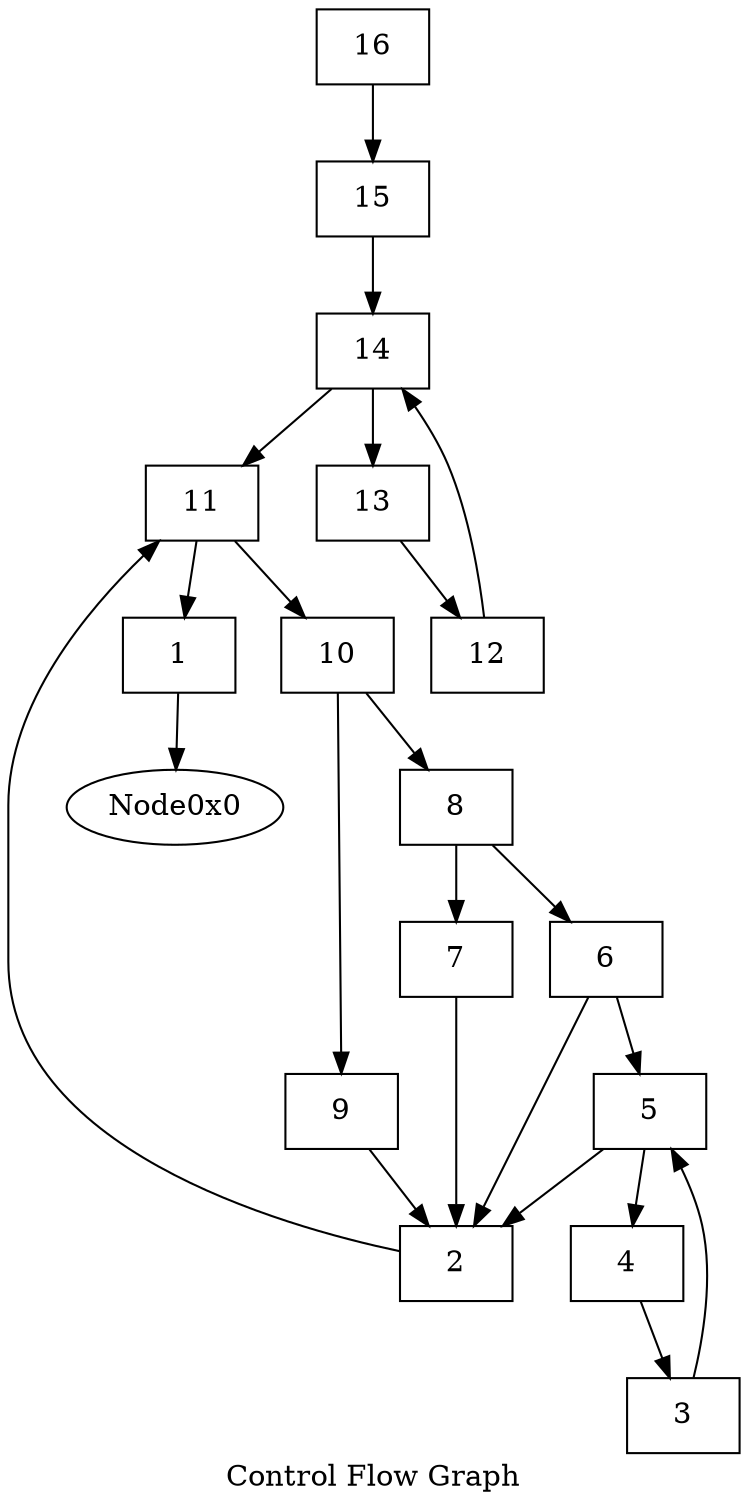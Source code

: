 digraph "Control Flow Graph" {
    label="Control Flow Graph"

    Node0x1 [shape=record,label="{1}"];
    Node0x1 -> Node0x0
    Node0x2 [shape=record,label="{2}"];
    Node0x2 -> Node0x11
    Node0x3 [shape=record,label="{3}"];
    Node0x3 -> Node0x5
    Node0x4 [shape=record,label="{4}"];
    Node0x4 -> Node0x3
    Node0x5 [shape=record,label="{5}"];
    Node0x5 -> Node0x4
    Node0x5 -> Node0x2
    Node0x6 [shape=record,label="{6}"];
    Node0x6 -> Node0x5
    Node0x6 -> Node0x2
    Node0x7 [shape=record,label="{7}"];
    Node0x7 -> Node0x2
    Node0x8 [shape=record,label="{8}"];
    Node0x8 -> Node0x7
    Node0x8 -> Node0x6
    Node0x9 [shape=record,label="{9}"];
    Node0x9 -> Node0x2
    Node0x10 [shape=record,label="{10}"];
    Node0x10 -> Node0x9
    Node0x10 -> Node0x8
    Node0x11 [shape=record,label="{11}"];
    Node0x11 -> Node0x10
    Node0x11 -> Node0x1
    Node0x12 [shape=record,label="{12}"];
    Node0x12 -> Node0x14
    Node0x13 [shape=record,label="{13}"];
    Node0x13 -> Node0x12
    Node0x14 [shape=record,label="{14}"];
    Node0x14 -> Node0x13
    Node0x14 -> Node0x11
    Node0x15 [shape=record,label="{15}"];
    Node0x15 -> Node0x14
    Node0x16 [shape=record,label="{16}"];
    Node0x16 -> Node0x15
}
